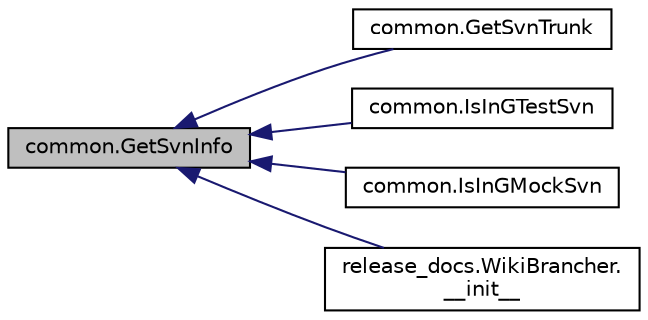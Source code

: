 digraph "common.GetSvnInfo"
{
  edge [fontname="Helvetica",fontsize="10",labelfontname="Helvetica",labelfontsize="10"];
  node [fontname="Helvetica",fontsize="10",shape=record];
  rankdir="LR";
  Node9 [label="common.GetSvnInfo",height=0.2,width=0.4,color="black", fillcolor="grey75", style="filled", fontcolor="black"];
  Node9 -> Node10 [dir="back",color="midnightblue",fontsize="10",style="solid",fontname="Helvetica"];
  Node10 [label="common.GetSvnTrunk",height=0.2,width=0.4,color="black", fillcolor="white", style="filled",URL="$d9/d0c/namespacecommon.html#a9e6483972a8dc0a6a274cbcee69564b0"];
  Node9 -> Node11 [dir="back",color="midnightblue",fontsize="10",style="solid",fontname="Helvetica"];
  Node11 [label="common.IsInGTestSvn",height=0.2,width=0.4,color="black", fillcolor="white", style="filled",URL="$d9/d0c/namespacecommon.html#af29dcab2d7b4a9dd846446a0987ab387"];
  Node9 -> Node12 [dir="back",color="midnightblue",fontsize="10",style="solid",fontname="Helvetica"];
  Node12 [label="common.IsInGMockSvn",height=0.2,width=0.4,color="black", fillcolor="white", style="filled",URL="$d9/d0c/namespacecommon.html#a8219bb529336fc3f0ef8222a5ed48222"];
  Node9 -> Node13 [dir="back",color="midnightblue",fontsize="10",style="solid",fontname="Helvetica"];
  Node13 [label="release_docs.WikiBrancher.\l__init__",height=0.2,width=0.4,color="black", fillcolor="white", style="filled",URL="$dd/dd0/classrelease__docs_1_1_wiki_brancher.html#a344b32e2b65f0e8bab9fbf1e670d33fd"];
}
